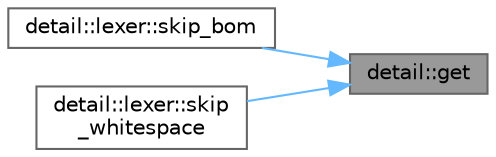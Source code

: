 digraph "detail::get"
{
 // LATEX_PDF_SIZE
  bgcolor="transparent";
  edge [fontname=Helvetica,fontsize=10,labelfontname=Helvetica,labelfontsize=10];
  node [fontname=Helvetica,fontsize=10,shape=box,height=0.2,width=0.4];
  rankdir="RL";
  Node1 [id="Node000001",label="detail::get",height=0.2,width=0.4,color="gray40", fillcolor="grey60", style="filled", fontcolor="black",tooltip=" "];
  Node1 -> Node2 [id="edge3_Node000001_Node000002",dir="back",color="steelblue1",style="solid",tooltip=" "];
  Node2 [id="Node000002",label="detail::lexer::skip_bom",height=0.2,width=0.4,color="grey40", fillcolor="white", style="filled",URL="$classdetail_1_1lexer.html#a04ae0c7807a761f4162ff42290be5490",tooltip="skip the UTF-8 byte order mark"];
  Node1 -> Node3 [id="edge4_Node000001_Node000003",dir="back",color="steelblue1",style="solid",tooltip=" "];
  Node3 [id="Node000003",label="detail::lexer::skip\l_whitespace",height=0.2,width=0.4,color="grey40", fillcolor="white", style="filled",URL="$classdetail_1_1lexer.html#a230468eb9130a7173e0636fc1fc5606b",tooltip=" "];
}
